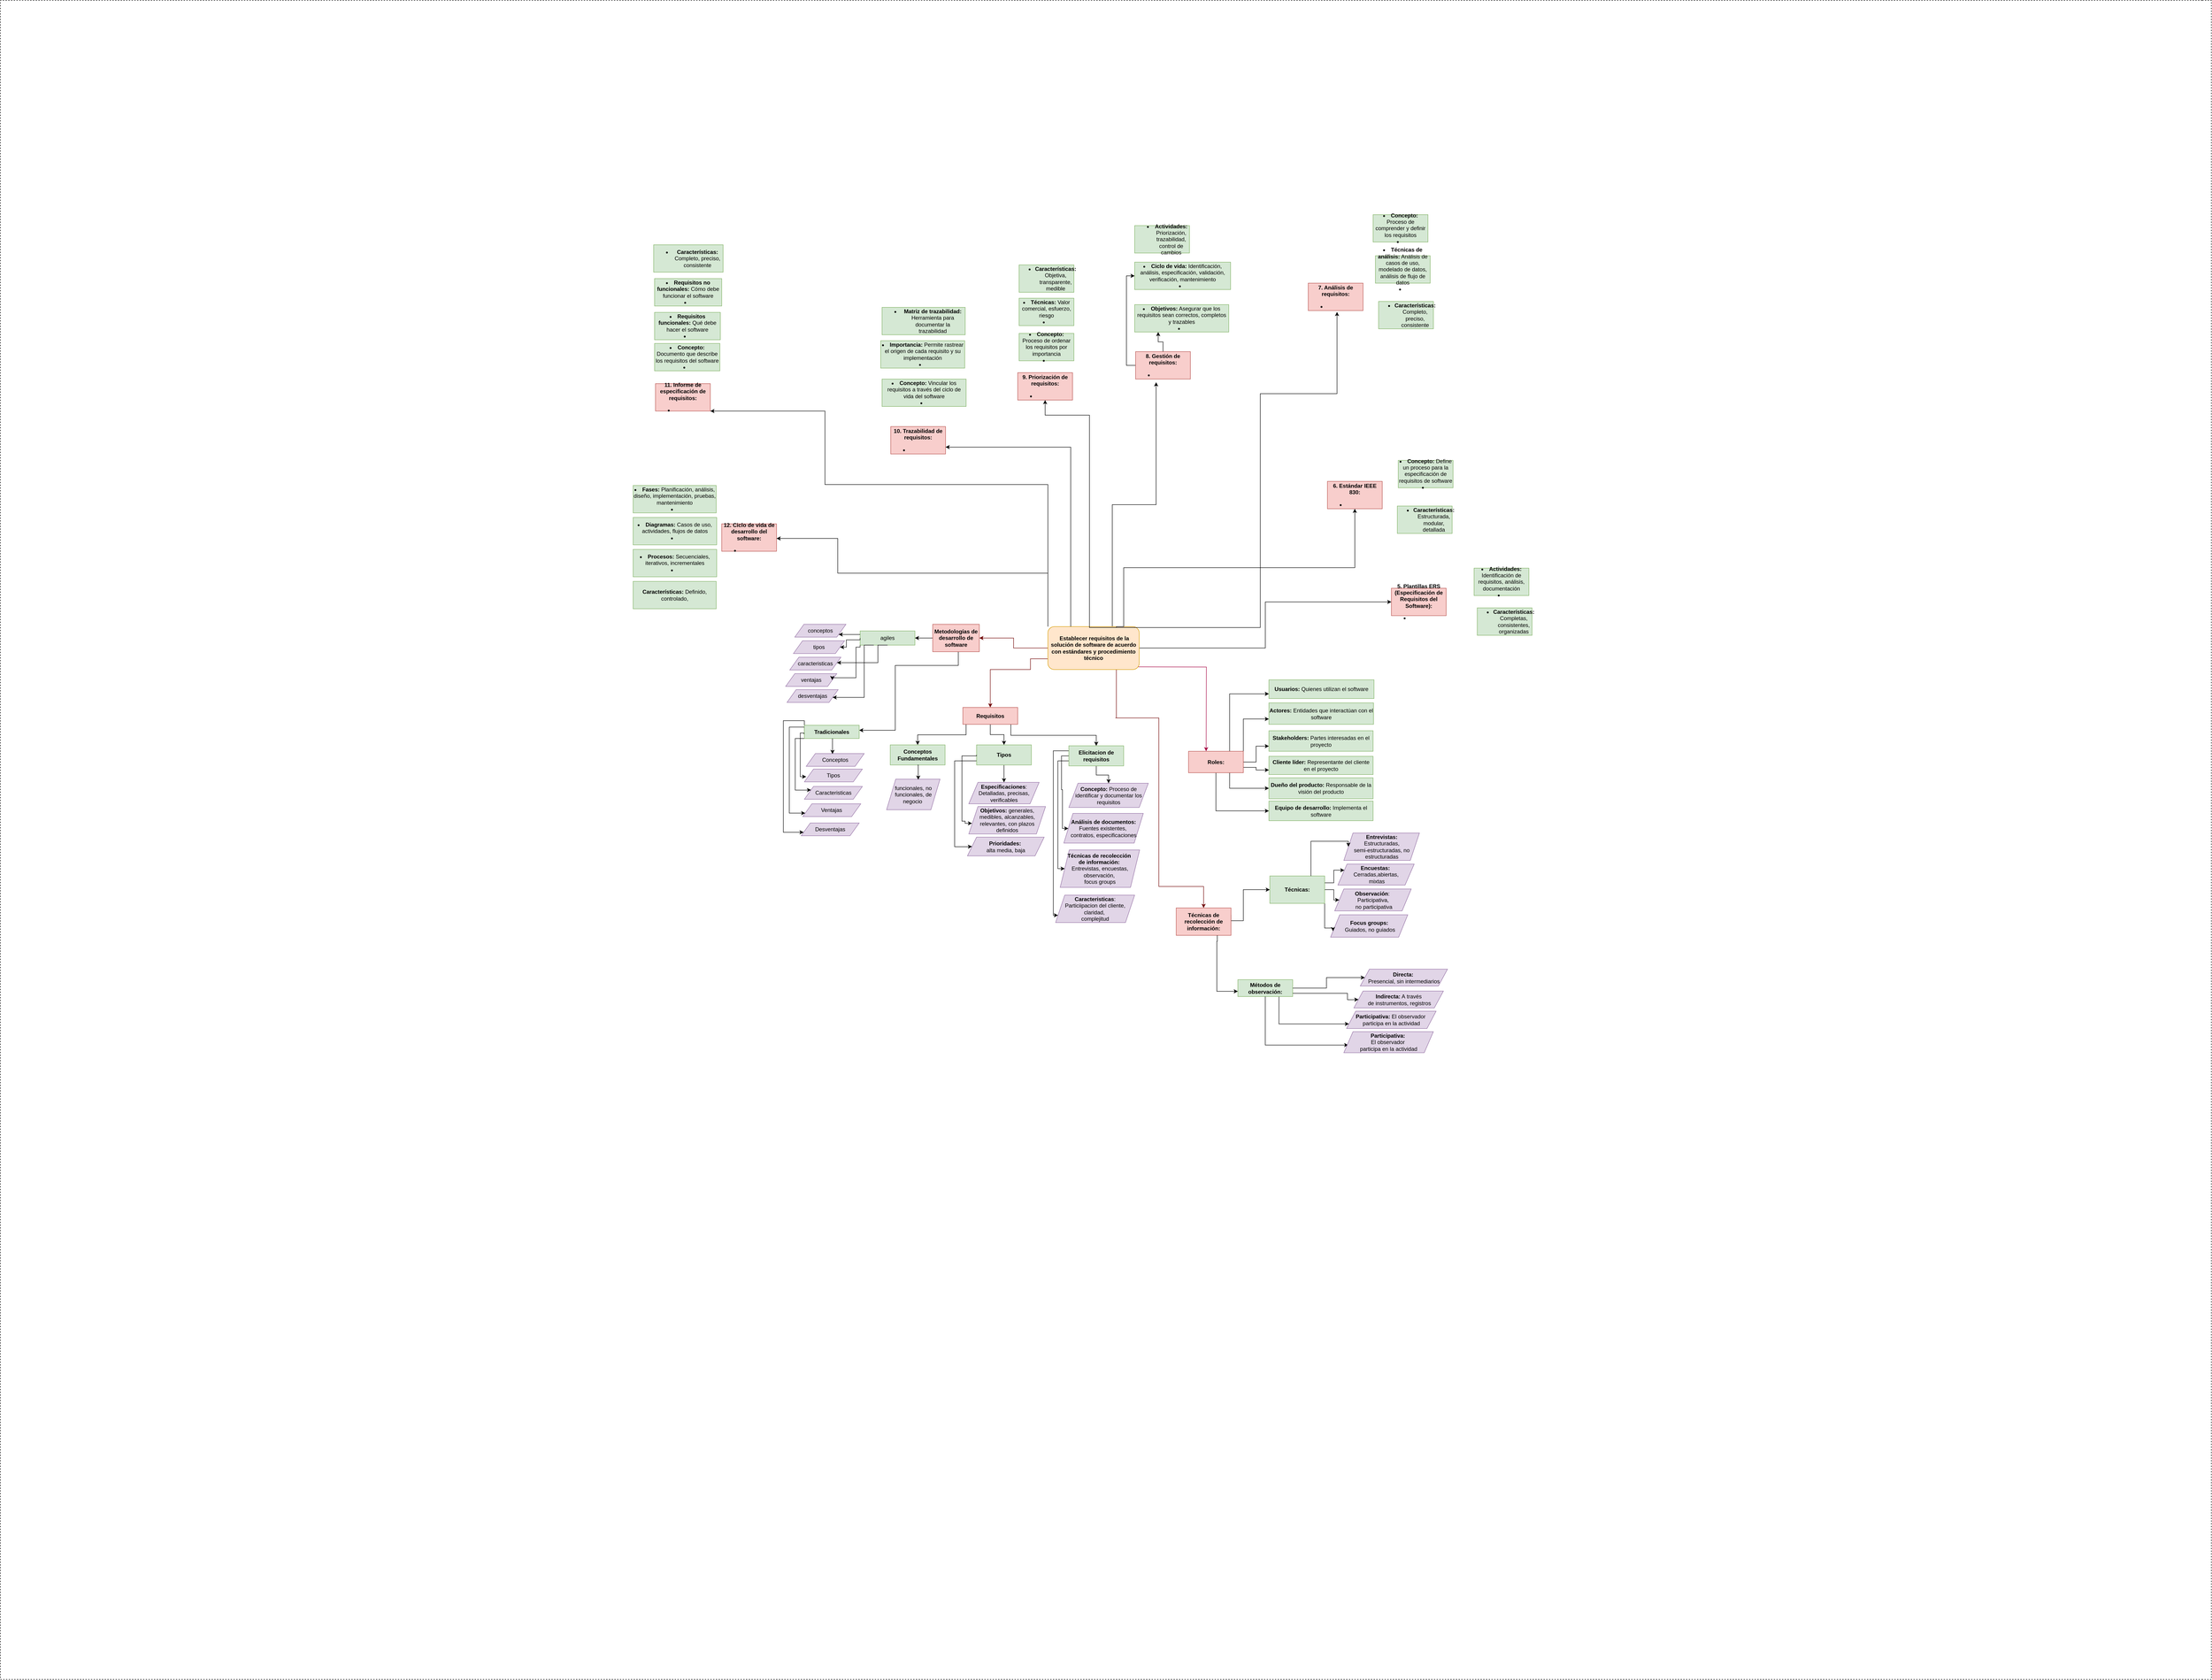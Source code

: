 <mxfile border="50" scale="3" compressed="false" locked="false" version="24.6.5" type="github">
  <diagram name="Blank" id="YmL12bMKpDGza6XwsDPr">
    <mxGraphModel dx="6667" dy="3293" grid="0" gridSize="10" guides="1" tooltips="1" connect="1" arrows="1" fold="1" page="0" pageScale="1" pageWidth="827" pageHeight="1169" background="none" math="1" shadow="0">
      <root>
        <mxCell id="X5NqExCQtvZxIxQ7pmgY-0" />
        <mxCell id="1" parent="X5NqExCQtvZxIxQ7pmgY-0" />
        <mxCell id="UbEVUBbqEcn_ZaoMMAPG-67" value="" style="swimlane;html=1;startSize=20;horizontal=1;containerType=tree;labelBackgroundColor=none;strokeWidth=1;fontFamily=Comic Sans MS;fontSize=9;swimlaneLine=0;dashed=1;collapsible=0;direction=south;strokeColor=default;" vertex="1" parent="1">
          <mxGeometry x="-466" y="-350" width="4840" height="3676" as="geometry" />
        </mxCell>
        <mxCell id="UbEVUBbqEcn_ZaoMMAPG-483" value="" style="group" vertex="1" connectable="0" parent="UbEVUBbqEcn_ZaoMMAPG-67">
          <mxGeometry x="1384.996" y="1217" width="1768.924" height="1178" as="geometry" />
        </mxCell>
        <mxCell id="UbEVUBbqEcn_ZaoMMAPG-68" style="jumpStyle=arc;html=1;endArrow=classicThin;endFill=1;jettySize=auto;orthogonalLoop=1;strokeColor=none;strokeWidth=2;fontFamily=Comic Sans MS;fontSize=10;rounded=0;startSize=8;endSize=8;curved=1;" edge="1" parent="UbEVUBbqEcn_ZaoMMAPG-483">
          <mxGeometry relative="1" as="geometry">
            <mxPoint x="20.924" y="51.5" as="sourcePoint" />
            <mxPoint y="33.239" as="targetPoint" />
          </mxGeometry>
        </mxCell>
        <mxCell id="UbEVUBbqEcn_ZaoMMAPG-69" style="edgeStyle=orthogonalEdgeStyle;rounded=0;orthogonalLoop=1;jettySize=auto;html=1;exitX=0;exitY=0.5;exitDx=0;exitDy=0;entryX=1;entryY=0.5;entryDx=0;entryDy=0;fillColor=#a20025;strokeColor=#6F0000;" edge="1" parent="UbEVUBbqEcn_ZaoMMAPG-483" source="UbEVUBbqEcn_ZaoMMAPG-71" target="UbEVUBbqEcn_ZaoMMAPG-74">
          <mxGeometry relative="1" as="geometry" />
        </mxCell>
        <mxCell id="UbEVUBbqEcn_ZaoMMAPG-118" style="edgeStyle=orthogonalEdgeStyle;rounded=0;orthogonalLoop=1;jettySize=auto;html=1;exitX=0;exitY=0.75;exitDx=0;exitDy=0;fillColor=#a20025;strokeColor=#6F0000;" edge="1" parent="UbEVUBbqEcn_ZaoMMAPG-483" source="UbEVUBbqEcn_ZaoMMAPG-71" target="UbEVUBbqEcn_ZaoMMAPG-113">
          <mxGeometry relative="1" as="geometry">
            <Array as="points">
              <mxPoint x="869.924" y="225" />
              <mxPoint x="869.924" y="248" />
              <mxPoint x="781.924" y="248" />
            </Array>
          </mxGeometry>
        </mxCell>
        <mxCell id="UbEVUBbqEcn_ZaoMMAPG-362" style="edgeStyle=orthogonalEdgeStyle;rounded=0;orthogonalLoop=1;jettySize=auto;html=1;exitX=0.75;exitY=1;exitDx=0;exitDy=0;entryX=0.5;entryY=0;entryDx=0;entryDy=0;fillColor=#a20025;strokeColor=#6F0000;" edge="1" parent="UbEVUBbqEcn_ZaoMMAPG-483" source="UbEVUBbqEcn_ZaoMMAPG-71" target="UbEVUBbqEcn_ZaoMMAPG-138">
          <mxGeometry relative="1" as="geometry">
            <Array as="points">
              <mxPoint x="1055.924" y="354" />
              <mxPoint x="1150.924" y="354" />
              <mxPoint x="1150.924" y="723" />
              <mxPoint x="1239.924" y="723" />
            </Array>
          </mxGeometry>
        </mxCell>
        <mxCell id="UbEVUBbqEcn_ZaoMMAPG-478" style="edgeStyle=orthogonalEdgeStyle;rounded=0;orthogonalLoop=1;jettySize=auto;html=1;fillColor=#d80073;strokeColor=#A50040;" edge="1" parent="UbEVUBbqEcn_ZaoMMAPG-483">
          <mxGeometry relative="1" as="geometry">
            <mxPoint x="1254.463" y="426.923" as="targetPoint" />
            <mxPoint x="1087.924" y="242" as="sourcePoint" />
          </mxGeometry>
        </mxCell>
        <mxCell id="UbEVUBbqEcn_ZaoMMAPG-587" style="edgeStyle=orthogonalEdgeStyle;rounded=0;orthogonalLoop=1;jettySize=auto;html=1;exitX=1;exitY=0.5;exitDx=0;exitDy=0;entryX=0;entryY=0.5;entryDx=0;entryDy=0;" edge="1" parent="UbEVUBbqEcn_ZaoMMAPG-483" source="UbEVUBbqEcn_ZaoMMAPG-71" target="UbEVUBbqEcn_ZaoMMAPG-480">
          <mxGeometry relative="1" as="geometry" />
        </mxCell>
        <mxCell id="UbEVUBbqEcn_ZaoMMAPG-590" style="edgeStyle=orthogonalEdgeStyle;rounded=0;orthogonalLoop=1;jettySize=auto;html=1;exitX=0.5;exitY=0;exitDx=0;exitDy=0;" edge="1" parent="UbEVUBbqEcn_ZaoMMAPG-483" source="UbEVUBbqEcn_ZaoMMAPG-71">
          <mxGeometry relative="1" as="geometry">
            <mxPoint x="1145.004" y="-381" as="targetPoint" />
            <Array as="points">
              <mxPoint x="1049" y="154" />
              <mxPoint x="1049" y="-113" />
              <mxPoint x="1145" y="-113" />
            </Array>
          </mxGeometry>
        </mxCell>
        <mxCell id="UbEVUBbqEcn_ZaoMMAPG-71" value="&lt;b&gt;&amp;nbsp;Establecer requisitos de la solución de software de acuerdo con estándares y procedimiento técnico&lt;/b&gt;" style="rounded=1;whiteSpace=wrap;html=1;fillColor=#ffe6cc;strokeColor=#d79b00;" vertex="1" parent="UbEVUBbqEcn_ZaoMMAPG-483">
          <mxGeometry x="908.004" y="154" width="200" height="94" as="geometry" />
        </mxCell>
        <mxCell id="UbEVUBbqEcn_ZaoMMAPG-72" style="edgeStyle=orthogonalEdgeStyle;rounded=0;orthogonalLoop=1;jettySize=auto;html=1;exitX=0;exitY=0.5;exitDx=0;exitDy=0;entryX=1;entryY=0.5;entryDx=0;entryDy=0;" edge="1" parent="UbEVUBbqEcn_ZaoMMAPG-483" source="UbEVUBbqEcn_ZaoMMAPG-74" target="UbEVUBbqEcn_ZaoMMAPG-80">
          <mxGeometry relative="1" as="geometry" />
        </mxCell>
        <mxCell id="UbEVUBbqEcn_ZaoMMAPG-73" style="edgeStyle=orthogonalEdgeStyle;rounded=0;orthogonalLoop=1;jettySize=auto;html=1;exitX=0.25;exitY=1;exitDx=0;exitDy=0;entryX=1;entryY=0.379;entryDx=0;entryDy=0;entryPerimeter=0;" edge="1" parent="UbEVUBbqEcn_ZaoMMAPG-483" source="UbEVUBbqEcn_ZaoMMAPG-74" target="UbEVUBbqEcn_ZaoMMAPG-89">
          <mxGeometry relative="1" as="geometry">
            <mxPoint x="511.924" y="381" as="targetPoint" />
            <Array as="points">
              <mxPoint x="711.924" y="209" />
              <mxPoint x="711.924" y="239" />
              <mxPoint x="573.924" y="239" />
              <mxPoint x="573.924" y="381" />
            </Array>
          </mxGeometry>
        </mxCell>
        <mxCell id="UbEVUBbqEcn_ZaoMMAPG-74" value="&lt;p data-sourcepos=&quot;7:1-7:46&quot;&gt;&lt;strong&gt;Metodologías de desarrollo de software&lt;/strong&gt;&lt;/p&gt;" style="rounded=0;whiteSpace=wrap;html=1;fillColor=#f8cecc;strokeColor=#b85450;" vertex="1" parent="UbEVUBbqEcn_ZaoMMAPG-483">
          <mxGeometry x="655.924" y="149" width="102" height="60" as="geometry" />
        </mxCell>
        <mxCell id="UbEVUBbqEcn_ZaoMMAPG-80" value="agiles" style="rounded=0;whiteSpace=wrap;html=1;fillColor=#d5e8d4;strokeColor=#82b366;" vertex="1" parent="UbEVUBbqEcn_ZaoMMAPG-483">
          <mxGeometry x="496.924" y="163.5" width="120" height="31" as="geometry" />
        </mxCell>
        <mxCell id="UbEVUBbqEcn_ZaoMMAPG-353" value="" style="group" vertex="1" connectable="0" parent="UbEVUBbqEcn_ZaoMMAPG-483">
          <mxGeometry x="333.924" y="108" width="202" height="212" as="geometry" />
        </mxCell>
        <mxCell id="UbEVUBbqEcn_ZaoMMAPG-81" value="caracteristicas" style="shape=parallelogram;perimeter=parallelogramPerimeter;whiteSpace=wrap;html=1;fixedSize=1;fillColor=#e1d5e7;strokeColor=#9673a6;" vertex="1" parent="UbEVUBbqEcn_ZaoMMAPG-353">
          <mxGeometry x="9" y="113" width="112" height="28" as="geometry" />
        </mxCell>
        <mxCell id="UbEVUBbqEcn_ZaoMMAPG-82" value="ventajas" style="shape=parallelogram;perimeter=parallelogramPerimeter;whiteSpace=wrap;html=1;fixedSize=1;fillColor=#e1d5e7;strokeColor=#9673a6;" vertex="1" parent="UbEVUBbqEcn_ZaoMMAPG-353">
          <mxGeometry y="149" width="112" height="28" as="geometry" />
        </mxCell>
        <mxCell id="UbEVUBbqEcn_ZaoMMAPG-83" value="conceptos" style="shape=parallelogram;perimeter=parallelogramPerimeter;whiteSpace=wrap;html=1;fixedSize=1;fillColor=#e1d5e7;strokeColor=#9673a6;" vertex="1" parent="UbEVUBbqEcn_ZaoMMAPG-353">
          <mxGeometry x="20" y="41" width="112" height="28" as="geometry" />
        </mxCell>
        <mxCell id="UbEVUBbqEcn_ZaoMMAPG-84" value="tipos" style="shape=parallelogram;perimeter=parallelogramPerimeter;whiteSpace=wrap;html=1;fixedSize=1;fillColor=#e1d5e7;strokeColor=#9673a6;" vertex="1" parent="UbEVUBbqEcn_ZaoMMAPG-353">
          <mxGeometry x="17" y="77" width="112" height="28" as="geometry" />
        </mxCell>
        <mxCell id="UbEVUBbqEcn_ZaoMMAPG-85" value="desventajas" style="shape=parallelogram;perimeter=parallelogramPerimeter;whiteSpace=wrap;html=1;fixedSize=1;fillColor=#e1d5e7;strokeColor=#9673a6;" vertex="1" parent="UbEVUBbqEcn_ZaoMMAPG-353">
          <mxGeometry x="3" y="184" width="112" height="28" as="geometry" />
        </mxCell>
        <mxCell id="UbEVUBbqEcn_ZaoMMAPG-355" value="" style="group" vertex="1" connectable="0" parent="UbEVUBbqEcn_ZaoMMAPG-483">
          <mxGeometry x="328.924" y="360" width="177" height="252" as="geometry" />
        </mxCell>
        <mxCell id="UbEVUBbqEcn_ZaoMMAPG-86" style="edgeStyle=orthogonalEdgeStyle;rounded=0;orthogonalLoop=1;jettySize=auto;html=1;exitX=0;exitY=0.5;exitDx=0;exitDy=0;entryX=0.116;entryY=0.185;entryDx=0;entryDy=0;fillColor=#008a00;strokeColor=#000000;entryPerimeter=0;" edge="1" parent="UbEVUBbqEcn_ZaoMMAPG-355">
          <mxGeometry relative="1" as="geometry">
            <mxPoint x="47" y="39" as="sourcePoint" />
            <mxPoint x="60.732" y="151.68" as="targetPoint" />
            <Array as="points">
              <mxPoint x="26" y="39" />
              <mxPoint x="26" y="152" />
              <mxPoint x="49" y="152" />
            </Array>
          </mxGeometry>
        </mxCell>
        <mxCell id="UbEVUBbqEcn_ZaoMMAPG-87" style="edgeStyle=orthogonalEdgeStyle;rounded=0;orthogonalLoop=1;jettySize=auto;html=1;exitX=0;exitY=0.75;exitDx=0;exitDy=0;entryX=0;entryY=0.75;entryDx=0;entryDy=0;fillColor=#1ba1e2;strokeColor=#000000;" edge="1" parent="UbEVUBbqEcn_ZaoMMAPG-355" source="UbEVUBbqEcn_ZaoMMAPG-89" target="UbEVUBbqEcn_ZaoMMAPG-94">
          <mxGeometry relative="1" as="geometry">
            <Array as="points">
              <mxPoint x="46" y="14" />
              <mxPoint x="13" y="14" />
              <mxPoint x="13" y="202" />
            </Array>
          </mxGeometry>
        </mxCell>
        <mxCell id="UbEVUBbqEcn_ZaoMMAPG-88" style="edgeStyle=orthogonalEdgeStyle;rounded=0;orthogonalLoop=1;jettySize=auto;html=1;exitX=0;exitY=0.25;exitDx=0;exitDy=0;entryX=0;entryY=0.75;entryDx=0;entryDy=0;fillColor=#a20025;strokeColor=#000000;" edge="1" parent="UbEVUBbqEcn_ZaoMMAPG-355" source="UbEVUBbqEcn_ZaoMMAPG-89" target="UbEVUBbqEcn_ZaoMMAPG-92">
          <mxGeometry relative="1" as="geometry">
            <Array as="points">
              <mxPoint x="46" />
              <mxPoint />
              <mxPoint y="244" />
            </Array>
          </mxGeometry>
        </mxCell>
        <mxCell id="UbEVUBbqEcn_ZaoMMAPG-89" value="&lt;br&gt;&lt;p data-sourcepos=&quot;16:3-16:20&quot;&gt;&lt;strong&gt;Tradicionales&lt;/strong&gt;&lt;/p&gt;&lt;div&gt;&lt;br/&gt;&lt;/div&gt;" style="rounded=0;whiteSpace=wrap;html=1;fillColor=#d5e8d4;strokeColor=#82b366;" vertex="1" parent="UbEVUBbqEcn_ZaoMMAPG-355">
          <mxGeometry x="46" y="10" width="120" height="29" as="geometry" />
        </mxCell>
        <mxCell id="UbEVUBbqEcn_ZaoMMAPG-90" value="Conceptos" style="shape=parallelogram;perimeter=parallelogramPerimeter;whiteSpace=wrap;html=1;fixedSize=1;fillColor=#e1d5e7;strokeColor=#9673a6;" vertex="1" parent="UbEVUBbqEcn_ZaoMMAPG-355">
          <mxGeometry x="50" y="72" width="127" height="28" as="geometry" />
        </mxCell>
        <mxCell id="UbEVUBbqEcn_ZaoMMAPG-91" value="Tipos" style="shape=parallelogram;perimeter=parallelogramPerimeter;whiteSpace=wrap;html=1;fixedSize=1;fillColor=#e1d5e7;strokeColor=#9673a6;" vertex="1" parent="UbEVUBbqEcn_ZaoMMAPG-355">
          <mxGeometry x="46" y="106" width="127" height="28" as="geometry" />
        </mxCell>
        <mxCell id="UbEVUBbqEcn_ZaoMMAPG-92" value="Desventajas" style="shape=parallelogram;perimeter=parallelogramPerimeter;whiteSpace=wrap;html=1;fixedSize=1;fillColor=#e1d5e7;strokeColor=#9673a6;" vertex="1" parent="UbEVUBbqEcn_ZaoMMAPG-355">
          <mxGeometry x="39" y="224" width="127" height="28" as="geometry" />
        </mxCell>
        <mxCell id="UbEVUBbqEcn_ZaoMMAPG-93" value="Caracteristicas" style="shape=parallelogram;perimeter=parallelogramPerimeter;whiteSpace=wrap;html=1;fixedSize=1;fillColor=#e1d5e7;strokeColor=#9673a6;" vertex="1" parent="UbEVUBbqEcn_ZaoMMAPG-355">
          <mxGeometry x="46" y="144" width="127" height="28" as="geometry" />
        </mxCell>
        <mxCell id="UbEVUBbqEcn_ZaoMMAPG-94" value="Ventajas" style="shape=parallelogram;perimeter=parallelogramPerimeter;whiteSpace=wrap;html=1;fixedSize=1;fillColor=#e1d5e7;strokeColor=#9673a6;" vertex="1" parent="UbEVUBbqEcn_ZaoMMAPG-355">
          <mxGeometry x="42.5" y="182" width="127" height="28" as="geometry" />
        </mxCell>
        <mxCell id="UbEVUBbqEcn_ZaoMMAPG-95" style="edgeStyle=orthogonalEdgeStyle;rounded=0;orthogonalLoop=1;jettySize=auto;html=1;entryX=0.453;entryY=0.032;entryDx=0;entryDy=0;entryPerimeter=0;" edge="1" parent="UbEVUBbqEcn_ZaoMMAPG-355" source="UbEVUBbqEcn_ZaoMMAPG-89" target="UbEVUBbqEcn_ZaoMMAPG-90">
          <mxGeometry relative="1" as="geometry">
            <Array as="points">
              <mxPoint x="108" y="58" />
            </Array>
          </mxGeometry>
        </mxCell>
        <mxCell id="UbEVUBbqEcn_ZaoMMAPG-96" style="edgeStyle=orthogonalEdgeStyle;rounded=0;orthogonalLoop=1;jettySize=auto;html=1;exitX=0;exitY=0.25;exitDx=0;exitDy=0;entryX=0.008;entryY=0.782;entryDx=0;entryDy=0;entryPerimeter=0;fillColor=#fa6800;strokeColor=#000000;" edge="1" parent="UbEVUBbqEcn_ZaoMMAPG-355">
          <mxGeometry relative="1" as="geometry">
            <mxPoint x="44.98" y="29" as="sourcePoint" />
            <mxPoint x="49.996" y="122.646" as="targetPoint" />
            <Array as="points">
              <mxPoint x="45" y="27" />
              <mxPoint x="37" y="27" />
              <mxPoint x="37" y="123" />
            </Array>
          </mxGeometry>
        </mxCell>
        <mxCell id="UbEVUBbqEcn_ZaoMMAPG-360" value="" style="group" vertex="1" connectable="0" parent="UbEVUBbqEcn_ZaoMMAPG-483">
          <mxGeometry x="554.924" y="331" width="573" height="471" as="geometry" />
        </mxCell>
        <mxCell id="UbEVUBbqEcn_ZaoMMAPG-101" value="funcionales, no funcionales, de negocio&amp;nbsp;" style="shape=parallelogram;perimeter=parallelogramPerimeter;whiteSpace=wrap;html=1;fixedSize=1;fillColor=#e1d5e7;strokeColor=#9673a6;" vertex="1" parent="UbEVUBbqEcn_ZaoMMAPG-360">
          <mxGeometry y="157" width="117" height="67" as="geometry" />
        </mxCell>
        <mxCell id="UbEVUBbqEcn_ZaoMMAPG-102" value="&lt;b&gt;Especificaciones&lt;/b&gt;: Detalladas, precisas, verificables" style="shape=parallelogram;perimeter=parallelogramPerimeter;whiteSpace=wrap;html=1;fixedSize=1;fillColor=#e1d5e7;strokeColor=#9673a6;" vertex="1" parent="UbEVUBbqEcn_ZaoMMAPG-360">
          <mxGeometry x="180" y="164" width="154" height="47" as="geometry" />
        </mxCell>
        <mxCell id="UbEVUBbqEcn_ZaoMMAPG-104" value="&lt;div style=&quot;&quot;&gt;&lt;span style=&quot;background-color: initial;&quot;&gt;&lt;b&gt;Objetivos:&lt;/b&gt; generales, medibles, alcanzables, relevantes, con plazos definidos&lt;/span&gt;&lt;/div&gt;" style="shape=parallelogram;perimeter=parallelogramPerimeter;whiteSpace=wrap;html=1;fixedSize=1;align=center;fillColor=#e1d5e7;strokeColor=#9673a6;" vertex="1" parent="UbEVUBbqEcn_ZaoMMAPG-360">
          <mxGeometry x="180" y="217" width="168" height="60" as="geometry" />
        </mxCell>
        <mxCell id="UbEVUBbqEcn_ZaoMMAPG-105" value="&lt;b&gt;Prioridades:&amp;nbsp;&lt;/b&gt;&lt;div&gt;alta media, baja&lt;/div&gt;" style="shape=parallelogram;perimeter=parallelogramPerimeter;whiteSpace=wrap;html=1;fixedSize=1;align=center;fillColor=#e1d5e7;strokeColor=#9673a6;" vertex="1" parent="UbEVUBbqEcn_ZaoMMAPG-360">
          <mxGeometry x="177" y="284" width="168" height="41" as="geometry" />
        </mxCell>
        <mxCell id="UbEVUBbqEcn_ZaoMMAPG-106" value="&lt;b&gt;Concepto:&lt;/b&gt; Proceso de identificar y documentar los requisitos" style="shape=parallelogram;perimeter=parallelogramPerimeter;whiteSpace=wrap;html=1;fixedSize=1;fillColor=#e1d5e7;strokeColor=#9673a6;" vertex="1" parent="UbEVUBbqEcn_ZaoMMAPG-360">
          <mxGeometry x="399" y="166" width="174" height="53" as="geometry" />
        </mxCell>
        <mxCell id="UbEVUBbqEcn_ZaoMMAPG-107" value="&lt;b&gt;Análisis de documentos:&lt;/b&gt; Fuentes existentes,&amp;nbsp;&lt;div&gt;contratos, especificaciones&lt;/div&gt;" style="shape=parallelogram;perimeter=parallelogramPerimeter;whiteSpace=wrap;html=1;fixedSize=1;fillColor=#e1d5e7;strokeColor=#9673a6;align=center;" vertex="1" parent="UbEVUBbqEcn_ZaoMMAPG-360">
          <mxGeometry x="388" y="232" width="174" height="65" as="geometry" />
        </mxCell>
        <mxCell id="UbEVUBbqEcn_ZaoMMAPG-108" value="&lt;b&gt;Técnicas de recolección&amp;nbsp;&lt;/b&gt;&lt;div&gt;&lt;b&gt;de información:&lt;/b&gt;&amp;nbsp;&lt;/div&gt;&lt;div&gt;Entrevistas, encuestas, observación,&amp;nbsp;&lt;div&gt;focus groups&lt;/div&gt;&lt;/div&gt;" style="shape=parallelogram;perimeter=parallelogramPerimeter;whiteSpace=wrap;html=1;fixedSize=1;fillColor=#e1d5e7;strokeColor=#9673a6;" vertex="1" parent="UbEVUBbqEcn_ZaoMMAPG-360">
          <mxGeometry x="380" y="312" width="174" height="82" as="geometry" />
        </mxCell>
        <mxCell id="UbEVUBbqEcn_ZaoMMAPG-109" value="&lt;b&gt;Caracteristicas&lt;/b&gt;:&lt;div&gt;Particiipacion del cliente, claridad,&amp;nbsp;&lt;div&gt;complejitud&lt;/div&gt;&lt;/div&gt;" style="shape=parallelogram;perimeter=parallelogramPerimeter;whiteSpace=wrap;html=1;fixedSize=1;fillColor=#e1d5e7;strokeColor=#9673a6;" vertex="1" parent="UbEVUBbqEcn_ZaoMMAPG-360">
          <mxGeometry x="370" y="411" width="173" height="60" as="geometry" />
        </mxCell>
        <mxCell id="UbEVUBbqEcn_ZaoMMAPG-110" value="&lt;b&gt;Conceptos Fundamentales&lt;/b&gt;" style="rounded=0;whiteSpace=wrap;html=1;fillColor=#d5e8d4;strokeColor=#82b366;" vertex="1" parent="UbEVUBbqEcn_ZaoMMAPG-360">
          <mxGeometry x="8" y="82" width="120" height="44" as="geometry" />
        </mxCell>
        <mxCell id="UbEVUBbqEcn_ZaoMMAPG-125" style="edgeStyle=orthogonalEdgeStyle;rounded=0;orthogonalLoop=1;jettySize=auto;html=1;exitX=0.5;exitY=1;exitDx=0;exitDy=0;entryX=0.5;entryY=0;entryDx=0;entryDy=0;" edge="1" parent="UbEVUBbqEcn_ZaoMMAPG-360" source="UbEVUBbqEcn_ZaoMMAPG-111" target="UbEVUBbqEcn_ZaoMMAPG-106">
          <mxGeometry relative="1" as="geometry" />
        </mxCell>
        <mxCell id="UbEVUBbqEcn_ZaoMMAPG-126" style="edgeStyle=orthogonalEdgeStyle;rounded=0;orthogonalLoop=1;jettySize=auto;html=1;exitX=0;exitY=0.25;exitDx=0;exitDy=0;entryX=0;entryY=0.75;entryDx=0;entryDy=0;" edge="1" parent="UbEVUBbqEcn_ZaoMMAPG-360" source="UbEVUBbqEcn_ZaoMMAPG-111" target="UbEVUBbqEcn_ZaoMMAPG-109">
          <mxGeometry relative="1" as="geometry">
            <Array as="points">
              <mxPoint x="365" y="95" />
              <mxPoint x="365" y="455" />
            </Array>
          </mxGeometry>
        </mxCell>
        <mxCell id="UbEVUBbqEcn_ZaoMMAPG-127" style="edgeStyle=orthogonalEdgeStyle;rounded=0;orthogonalLoop=1;jettySize=auto;html=1;exitX=0;exitY=0.5;exitDx=0;exitDy=0;" edge="1" parent="UbEVUBbqEcn_ZaoMMAPG-360" source="UbEVUBbqEcn_ZaoMMAPG-111" target="UbEVUBbqEcn_ZaoMMAPG-107">
          <mxGeometry relative="1" as="geometry">
            <mxPoint x="385.111" y="213.944" as="targetPoint" />
            <Array as="points">
              <mxPoint x="383" y="106" />
              <mxPoint x="383" y="180" />
              <mxPoint x="385" y="180" />
              <mxPoint x="385" y="265" />
            </Array>
          </mxGeometry>
        </mxCell>
        <mxCell id="UbEVUBbqEcn_ZaoMMAPG-128" style="edgeStyle=orthogonalEdgeStyle;rounded=0;orthogonalLoop=1;jettySize=auto;html=1;exitX=0;exitY=0.75;exitDx=0;exitDy=0;entryX=0;entryY=0.5;entryDx=0;entryDy=0;" edge="1" parent="UbEVUBbqEcn_ZaoMMAPG-360" source="UbEVUBbqEcn_ZaoMMAPG-111" target="UbEVUBbqEcn_ZaoMMAPG-108">
          <mxGeometry relative="1" as="geometry">
            <Array as="points">
              <mxPoint x="375" y="117" />
              <mxPoint x="375" y="353" />
            </Array>
          </mxGeometry>
        </mxCell>
        <mxCell id="UbEVUBbqEcn_ZaoMMAPG-111" value="&lt;b&gt;Elicitacion de requisitos&lt;/b&gt;" style="rounded=0;whiteSpace=wrap;html=1;fillColor=#d5e8d4;strokeColor=#82b366;" vertex="1" parent="UbEVUBbqEcn_ZaoMMAPG-360">
          <mxGeometry x="399" y="84" width="120" height="44" as="geometry" />
        </mxCell>
        <mxCell id="UbEVUBbqEcn_ZaoMMAPG-120" style="edgeStyle=orthogonalEdgeStyle;rounded=0;orthogonalLoop=1;jettySize=auto;html=1;exitX=0.5;exitY=1;exitDx=0;exitDy=0;entryX=0.5;entryY=0;entryDx=0;entryDy=0;" edge="1" parent="UbEVUBbqEcn_ZaoMMAPG-360" source="UbEVUBbqEcn_ZaoMMAPG-112" target="UbEVUBbqEcn_ZaoMMAPG-102">
          <mxGeometry relative="1" as="geometry" />
        </mxCell>
        <mxCell id="UbEVUBbqEcn_ZaoMMAPG-124" style="edgeStyle=orthogonalEdgeStyle;rounded=0;orthogonalLoop=1;jettySize=auto;html=1;exitX=0;exitY=0.75;exitDx=0;exitDy=0;entryX=0;entryY=0.5;entryDx=0;entryDy=0;" edge="1" parent="UbEVUBbqEcn_ZaoMMAPG-360" source="UbEVUBbqEcn_ZaoMMAPG-112" target="UbEVUBbqEcn_ZaoMMAPG-105">
          <mxGeometry relative="1" as="geometry">
            <Array as="points">
              <mxPoint x="197" y="117" />
              <mxPoint x="149" y="117" />
              <mxPoint x="149" y="305" />
              <mxPoint x="177" y="305" />
            </Array>
          </mxGeometry>
        </mxCell>
        <mxCell id="UbEVUBbqEcn_ZaoMMAPG-112" value="&lt;b&gt;Tipos&lt;/b&gt;" style="rounded=0;whiteSpace=wrap;html=1;fillColor=#d5e8d4;strokeColor=#82b366;" vertex="1" parent="UbEVUBbqEcn_ZaoMMAPG-360">
          <mxGeometry x="197" y="82" width="120" height="44" as="geometry" />
        </mxCell>
        <mxCell id="UbEVUBbqEcn_ZaoMMAPG-129" style="edgeStyle=orthogonalEdgeStyle;rounded=0;orthogonalLoop=1;jettySize=auto;html=1;exitX=0.25;exitY=1;exitDx=0;exitDy=0;entryX=0.5;entryY=0;entryDx=0;entryDy=0;" edge="1" parent="UbEVUBbqEcn_ZaoMMAPG-360" source="UbEVUBbqEcn_ZaoMMAPG-113" target="UbEVUBbqEcn_ZaoMMAPG-110">
          <mxGeometry relative="1" as="geometry">
            <Array as="points">
              <mxPoint x="174" y="37" />
              <mxPoint x="174" y="60" />
              <mxPoint x="68" y="60" />
            </Array>
          </mxGeometry>
        </mxCell>
        <mxCell id="UbEVUBbqEcn_ZaoMMAPG-130" style="edgeStyle=orthogonalEdgeStyle;rounded=0;orthogonalLoop=1;jettySize=auto;html=1;exitX=0.5;exitY=1;exitDx=0;exitDy=0;entryX=0.5;entryY=0;entryDx=0;entryDy=0;" edge="1" parent="UbEVUBbqEcn_ZaoMMAPG-360" source="UbEVUBbqEcn_ZaoMMAPG-113" target="UbEVUBbqEcn_ZaoMMAPG-112">
          <mxGeometry relative="1" as="geometry" />
        </mxCell>
        <mxCell id="UbEVUBbqEcn_ZaoMMAPG-131" style="edgeStyle=orthogonalEdgeStyle;rounded=0;orthogonalLoop=1;jettySize=auto;html=1;exitX=0.75;exitY=1;exitDx=0;exitDy=0;entryX=0.5;entryY=0;entryDx=0;entryDy=0;" edge="1" parent="UbEVUBbqEcn_ZaoMMAPG-360" source="UbEVUBbqEcn_ZaoMMAPG-113" target="UbEVUBbqEcn_ZaoMMAPG-111">
          <mxGeometry relative="1" as="geometry">
            <Array as="points">
              <mxPoint x="272" y="37" />
              <mxPoint x="272" y="61" />
              <mxPoint x="459" y="61" />
            </Array>
          </mxGeometry>
        </mxCell>
        <mxCell id="UbEVUBbqEcn_ZaoMMAPG-113" value="&lt;b&gt;Requisitos&lt;/b&gt;" style="rounded=0;whiteSpace=wrap;html=1;fillColor=#f8cecc;strokeColor=#b85450;" vertex="1" parent="UbEVUBbqEcn_ZaoMMAPG-360">
          <mxGeometry x="167" width="120" height="37" as="geometry" />
        </mxCell>
        <mxCell id="UbEVUBbqEcn_ZaoMMAPG-119" style="edgeStyle=orthogonalEdgeStyle;rounded=0;orthogonalLoop=1;jettySize=auto;html=1;exitX=0.5;exitY=1;exitDx=0;exitDy=0;entryX=0.592;entryY=0.017;entryDx=0;entryDy=0;entryPerimeter=0;" edge="1" parent="UbEVUBbqEcn_ZaoMMAPG-360" source="UbEVUBbqEcn_ZaoMMAPG-110" target="UbEVUBbqEcn_ZaoMMAPG-101">
          <mxGeometry relative="1" as="geometry" />
        </mxCell>
        <mxCell id="UbEVUBbqEcn_ZaoMMAPG-122" style="edgeStyle=orthogonalEdgeStyle;rounded=0;orthogonalLoop=1;jettySize=auto;html=1;exitX=0;exitY=0.5;exitDx=0;exitDy=0;entryX=0.042;entryY=0.612;entryDx=0;entryDy=0;entryPerimeter=0;" edge="1" parent="UbEVUBbqEcn_ZaoMMAPG-360" source="UbEVUBbqEcn_ZaoMMAPG-112" target="UbEVUBbqEcn_ZaoMMAPG-104">
          <mxGeometry relative="1" as="geometry">
            <Array as="points">
              <mxPoint x="197" y="106" />
              <mxPoint x="165" y="106" />
              <mxPoint x="165" y="249" />
              <mxPoint x="172" y="249" />
            </Array>
          </mxGeometry>
        </mxCell>
        <mxCell id="UbEVUBbqEcn_ZaoMMAPG-361" value="" style="group" vertex="1" connectable="0" parent="UbEVUBbqEcn_ZaoMMAPG-483">
          <mxGeometry x="1200.924" y="579" width="568" height="599" as="geometry" />
        </mxCell>
        <mxCell id="UbEVUBbqEcn_ZaoMMAPG-339" style="edgeStyle=orthogonalEdgeStyle;rounded=0;orthogonalLoop=1;jettySize=auto;html=1;exitX=1;exitY=0.25;exitDx=0;exitDy=0;entryX=0;entryY=0.5;entryDx=0;entryDy=0;" edge="1" parent="UbEVUBbqEcn_ZaoMMAPG-361" source="UbEVUBbqEcn_ZaoMMAPG-138" target="UbEVUBbqEcn_ZaoMMAPG-139">
          <mxGeometry relative="1" as="geometry">
            <Array as="points">
              <mxPoint x="108" y="219" />
              <mxPoint x="135" y="219" />
              <mxPoint x="135" y="151" />
            </Array>
          </mxGeometry>
        </mxCell>
        <mxCell id="UbEVUBbqEcn_ZaoMMAPG-138" value="&lt;strong&gt;Técnicas de recolección de información:&lt;/strong&gt;" style="rounded=0;whiteSpace=wrap;html=1;fillColor=#f8cecc;strokeColor=#b85450;" vertex="1" parent="UbEVUBbqEcn_ZaoMMAPG-361">
          <mxGeometry x="-12" y="191" width="120" height="60" as="geometry" />
        </mxCell>
        <mxCell id="UbEVUBbqEcn_ZaoMMAPG-345" value="" style="group" vertex="1" connectable="0" parent="UbEVUBbqEcn_ZaoMMAPG-361">
          <mxGeometry x="215" y="11" width="367" height="599" as="geometry" />
        </mxCell>
        <mxCell id="UbEVUBbqEcn_ZaoMMAPG-331" style="edgeStyle=orthogonalEdgeStyle;rounded=0;orthogonalLoop=1;jettySize=auto;html=1;exitX=1;exitY=0.5;exitDx=0;exitDy=0;entryX=0;entryY=0.5;entryDx=0;entryDy=0;" edge="1" parent="UbEVUBbqEcn_ZaoMMAPG-345" source="UbEVUBbqEcn_ZaoMMAPG-140" target="UbEVUBbqEcn_ZaoMMAPG-327">
          <mxGeometry relative="1" as="geometry" />
        </mxCell>
        <mxCell id="UbEVUBbqEcn_ZaoMMAPG-332" style="edgeStyle=orthogonalEdgeStyle;rounded=0;orthogonalLoop=1;jettySize=auto;html=1;exitX=1;exitY=0.75;exitDx=0;exitDy=0;entryX=0;entryY=0.5;entryDx=0;entryDy=0;" edge="1" parent="UbEVUBbqEcn_ZaoMMAPG-345" source="UbEVUBbqEcn_ZaoMMAPG-140" target="UbEVUBbqEcn_ZaoMMAPG-328">
          <mxGeometry relative="1" as="geometry">
            <Array as="points">
              <mxPoint x="28" y="367" />
              <mxPoint x="148" y="367" />
              <mxPoint x="148" y="381" />
              <mxPoint x="159" y="381" />
            </Array>
          </mxGeometry>
        </mxCell>
        <mxCell id="UbEVUBbqEcn_ZaoMMAPG-333" style="edgeStyle=orthogonalEdgeStyle;rounded=0;orthogonalLoop=1;jettySize=auto;html=1;exitX=0.75;exitY=1;exitDx=0;exitDy=0;entryX=0;entryY=0.75;entryDx=0;entryDy=0;" edge="1" parent="UbEVUBbqEcn_ZaoMMAPG-345" source="UbEVUBbqEcn_ZaoMMAPG-140" target="UbEVUBbqEcn_ZaoMMAPG-329">
          <mxGeometry relative="1" as="geometry">
            <Array as="points">
              <mxPoint x="-2" y="434" />
            </Array>
          </mxGeometry>
        </mxCell>
        <mxCell id="UbEVUBbqEcn_ZaoMMAPG-140" value="&lt;strong&gt;Métodos de observación:&lt;/strong&gt;" style="rounded=0;whiteSpace=wrap;html=1;fillColor=#d5e8d4;strokeColor=#82b366;" vertex="1" parent="UbEVUBbqEcn_ZaoMMAPG-345">
          <mxGeometry x="-92" y="337" width="120" height="37" as="geometry" />
        </mxCell>
        <mxCell id="UbEVUBbqEcn_ZaoMMAPG-319" value="&lt;b&gt;Focus groups:&lt;/b&gt;&lt;div&gt;&amp;nbsp;Guiados,&amp;nbsp;no guiados&lt;/div&gt;" style="shape=parallelogram;perimeter=parallelogramPerimeter;whiteSpace=wrap;html=1;fixedSize=1;fillColor=#e1d5e7;strokeColor=#9673a6;" vertex="1" parent="UbEVUBbqEcn_ZaoMMAPG-345">
          <mxGeometry x="111" y="195" width="169" height="49" as="geometry" />
        </mxCell>
        <mxCell id="UbEVUBbqEcn_ZaoMMAPG-320" value="&lt;b&gt;Observación&lt;/b&gt;:&amp;nbsp;&lt;div&gt;Participativa,&lt;div&gt;&amp;nbsp;no participativa&lt;/div&gt;&lt;/div&gt;" style="shape=parallelogram;perimeter=parallelogramPerimeter;whiteSpace=wrap;html=1;fixedSize=1;fillColor=#e1d5e7;strokeColor=#9673a6;" vertex="1" parent="UbEVUBbqEcn_ZaoMMAPG-345">
          <mxGeometry x="120" y="138.5" width="167.5" height="48" as="geometry" />
        </mxCell>
        <mxCell id="UbEVUBbqEcn_ZaoMMAPG-321" value="&lt;b&gt;Encuestas:&amp;nbsp;&lt;/b&gt;&lt;div&gt;&lt;span style=&quot;background-color: initial;&quot;&gt;Cerradas,&lt;/span&gt;&lt;span style=&quot;background-color: initial;&quot;&gt;abiertas,&lt;/span&gt;&lt;div&gt;&lt;div&gt;&lt;div&gt;&lt;div&gt;&amp;nbsp;mixtas&lt;/div&gt;&lt;/div&gt;&lt;/div&gt;&lt;/div&gt;&lt;/div&gt;" style="shape=parallelogram;perimeter=parallelogramPerimeter;whiteSpace=wrap;html=1;fixedSize=1;fillColor=#e1d5e7;strokeColor=#9673a6;" vertex="1" parent="UbEVUBbqEcn_ZaoMMAPG-345">
          <mxGeometry x="127" y="84" width="167" height="46" as="geometry" />
        </mxCell>
        <mxCell id="UbEVUBbqEcn_ZaoMMAPG-327" value="&lt;b&gt;Directa:&lt;/b&gt;&amp;nbsp;&lt;div&gt;Presencial, sin intermediarios&lt;/div&gt;" style="shape=parallelogram;perimeter=parallelogramPerimeter;whiteSpace=wrap;html=1;fixedSize=1;fillColor=#e1d5e7;strokeColor=#9673a6;" vertex="1" parent="UbEVUBbqEcn_ZaoMMAPG-345">
          <mxGeometry x="176" y="314" width="191" height="37" as="geometry" />
        </mxCell>
        <mxCell id="UbEVUBbqEcn_ZaoMMAPG-328" value="&lt;b&gt;Indirecta:&lt;/b&gt; A&amp;nbsp;&lt;span style=&quot;background-color: initial;&quot;&gt;través&lt;/span&gt;&lt;div&gt;&amp;nbsp;de instrumentos, registros&lt;/div&gt;" style="shape=parallelogram;perimeter=parallelogramPerimeter;whiteSpace=wrap;html=1;fixedSize=1;fillColor=#e1d5e7;strokeColor=#9673a6;" vertex="1" parent="UbEVUBbqEcn_ZaoMMAPG-345">
          <mxGeometry x="162" y="362" width="196" height="37" as="geometry" />
        </mxCell>
        <mxCell id="UbEVUBbqEcn_ZaoMMAPG-329" value="&lt;b&gt;Participativa:&lt;/b&gt; El observador&amp;nbsp;&lt;div&gt;participa en la actividad&lt;/div&gt;" style="shape=parallelogram;perimeter=parallelogramPerimeter;whiteSpace=wrap;html=1;fixedSize=1;fillColor=#e1d5e7;strokeColor=#9673a6;" vertex="1" parent="UbEVUBbqEcn_ZaoMMAPG-345">
          <mxGeometry x="146" y="406" width="196" height="38" as="geometry" />
        </mxCell>
        <mxCell id="UbEVUBbqEcn_ZaoMMAPG-334" style="edgeStyle=orthogonalEdgeStyle;rounded=0;orthogonalLoop=1;jettySize=auto;html=1;exitX=0.5;exitY=1;exitDx=0;exitDy=0;entryX=0.05;entryY=0.635;entryDx=0;entryDy=0;entryPerimeter=0;" edge="1" parent="UbEVUBbqEcn_ZaoMMAPG-345" source="UbEVUBbqEcn_ZaoMMAPG-140" target="UbEVUBbqEcn_ZaoMMAPG-330">
          <mxGeometry relative="1" as="geometry">
            <Array as="points">
              <mxPoint x="-32" y="480" />
            </Array>
          </mxGeometry>
        </mxCell>
        <mxCell id="UbEVUBbqEcn_ZaoMMAPG-330" value="&lt;b&gt;Participativa:&lt;/b&gt;&amp;nbsp;&lt;div&gt;El observador&amp;nbsp;&lt;div&gt;participa en la actividad&lt;/div&gt;&lt;/div&gt;" style="shape=parallelogram;perimeter=parallelogramPerimeter;whiteSpace=wrap;html=1;fixedSize=1;fillColor=#e1d5e7;strokeColor=#9673a6;" vertex="1" parent="UbEVUBbqEcn_ZaoMMAPG-345">
          <mxGeometry x="140" y="451" width="196" height="46" as="geometry" />
        </mxCell>
        <mxCell id="UbEVUBbqEcn_ZaoMMAPG-322" value="&lt;b&gt;Entrevistas:&lt;/b&gt;&lt;div&gt;&amp;nbsp;Estructuradas,&amp;nbsp;&lt;div&gt;semi-estructuradas,&amp;nbsp;no estructuradas&lt;/div&gt;&lt;/div&gt;" style="shape=parallelogram;perimeter=parallelogramPerimeter;whiteSpace=wrap;html=1;fixedSize=1;fillColor=#e1d5e7;strokeColor=#9673a6;" vertex="1" parent="UbEVUBbqEcn_ZaoMMAPG-345">
          <mxGeometry x="140" y="16" width="165.5" height="60" as="geometry" />
        </mxCell>
        <mxCell id="UbEVUBbqEcn_ZaoMMAPG-371" style="edgeStyle=orthogonalEdgeStyle;rounded=0;orthogonalLoop=1;jettySize=auto;html=1;exitX=1;exitY=0.25;exitDx=0;exitDy=0;entryX=0;entryY=0.25;entryDx=0;entryDy=0;" edge="1" parent="UbEVUBbqEcn_ZaoMMAPG-345" source="UbEVUBbqEcn_ZaoMMAPG-139" target="UbEVUBbqEcn_ZaoMMAPG-321">
          <mxGeometry relative="1" as="geometry" />
        </mxCell>
        <mxCell id="UbEVUBbqEcn_ZaoMMAPG-372" style="edgeStyle=orthogonalEdgeStyle;rounded=0;orthogonalLoop=1;jettySize=auto;html=1;exitX=1;exitY=0.5;exitDx=0;exitDy=0;" edge="1" parent="UbEVUBbqEcn_ZaoMMAPG-345" source="UbEVUBbqEcn_ZaoMMAPG-139" target="UbEVUBbqEcn_ZaoMMAPG-320">
          <mxGeometry relative="1" as="geometry" />
        </mxCell>
        <mxCell id="UbEVUBbqEcn_ZaoMMAPG-373" style="edgeStyle=orthogonalEdgeStyle;rounded=0;orthogonalLoop=1;jettySize=auto;html=1;exitX=1;exitY=1;exitDx=0;exitDy=0;entryX=0;entryY=0.75;entryDx=0;entryDy=0;" edge="1" parent="UbEVUBbqEcn_ZaoMMAPG-345" source="UbEVUBbqEcn_ZaoMMAPG-139" target="UbEVUBbqEcn_ZaoMMAPG-319">
          <mxGeometry relative="1" as="geometry">
            <Array as="points">
              <mxPoint x="98" y="224" />
              <mxPoint x="116" y="224" />
            </Array>
          </mxGeometry>
        </mxCell>
        <mxCell id="UbEVUBbqEcn_ZaoMMAPG-139" value="&lt;br&gt;&lt;strong&gt;Técnicas:&lt;/strong&gt;&lt;div&gt;&lt;br/&gt;&lt;/div&gt;" style="rounded=0;whiteSpace=wrap;html=1;fillColor=#d5e8d4;strokeColor=#82b366;" vertex="1" parent="UbEVUBbqEcn_ZaoMMAPG-345">
          <mxGeometry x="-22" y="110" width="120" height="60" as="geometry" />
        </mxCell>
        <mxCell id="UbEVUBbqEcn_ZaoMMAPG-337" style="edgeStyle=orthogonalEdgeStyle;rounded=0;orthogonalLoop=1;jettySize=auto;html=1;exitX=0.75;exitY=0;exitDx=0;exitDy=0;entryX=0;entryY=0.5;entryDx=0;entryDy=0;" edge="1" parent="UbEVUBbqEcn_ZaoMMAPG-345" source="UbEVUBbqEcn_ZaoMMAPG-139" target="UbEVUBbqEcn_ZaoMMAPG-322">
          <mxGeometry relative="1" as="geometry">
            <Array as="points">
              <mxPoint x="68" y="34" />
            </Array>
          </mxGeometry>
        </mxCell>
        <mxCell id="UbEVUBbqEcn_ZaoMMAPG-363" style="edgeStyle=orthogonalEdgeStyle;rounded=0;orthogonalLoop=1;jettySize=auto;html=1;exitX=0.75;exitY=1;exitDx=0;exitDy=0;entryX=0;entryY=0.693;entryDx=0;entryDy=0;entryPerimeter=0;" edge="1" parent="UbEVUBbqEcn_ZaoMMAPG-361" source="UbEVUBbqEcn_ZaoMMAPG-138" target="UbEVUBbqEcn_ZaoMMAPG-140">
          <mxGeometry relative="1" as="geometry">
            <Array as="points">
              <mxPoint x="77" y="264" />
              <mxPoint x="77" y="363" />
            </Array>
          </mxGeometry>
        </mxCell>
        <mxCell id="UbEVUBbqEcn_ZaoMMAPG-477" value="" style="group" vertex="1" connectable="0" parent="UbEVUBbqEcn_ZaoMMAPG-483">
          <mxGeometry x="1215.924" y="270.5" width="406" height="308.5" as="geometry" />
        </mxCell>
        <mxCell id="UbEVUBbqEcn_ZaoMMAPG-471" style="edgeStyle=orthogonalEdgeStyle;rounded=0;orthogonalLoop=1;jettySize=auto;html=1;exitX=0.5;exitY=1;exitDx=0;exitDy=0;entryX=0;entryY=0.5;entryDx=0;entryDy=0;" edge="1" parent="UbEVUBbqEcn_ZaoMMAPG-477" source="UbEVUBbqEcn_ZaoMMAPG-375" target="UbEVUBbqEcn_ZaoMMAPG-468">
          <mxGeometry relative="1" as="geometry" />
        </mxCell>
        <mxCell id="UbEVUBbqEcn_ZaoMMAPG-472" style="edgeStyle=orthogonalEdgeStyle;rounded=0;orthogonalLoop=1;jettySize=auto;html=1;exitX=0.75;exitY=1;exitDx=0;exitDy=0;entryX=0;entryY=0.5;entryDx=0;entryDy=0;" edge="1" parent="UbEVUBbqEcn_ZaoMMAPG-477" source="UbEVUBbqEcn_ZaoMMAPG-375" target="UbEVUBbqEcn_ZaoMMAPG-377">
          <mxGeometry relative="1" as="geometry" />
        </mxCell>
        <mxCell id="UbEVUBbqEcn_ZaoMMAPG-473" style="edgeStyle=orthogonalEdgeStyle;rounded=0;orthogonalLoop=1;jettySize=auto;html=1;exitX=1;exitY=0.75;exitDx=0;exitDy=0;entryX=0;entryY=0.75;entryDx=0;entryDy=0;" edge="1" parent="UbEVUBbqEcn_ZaoMMAPG-477" source="UbEVUBbqEcn_ZaoMMAPG-375" target="UbEVUBbqEcn_ZaoMMAPG-376">
          <mxGeometry relative="1" as="geometry" />
        </mxCell>
        <mxCell id="UbEVUBbqEcn_ZaoMMAPG-474" style="edgeStyle=orthogonalEdgeStyle;rounded=0;orthogonalLoop=1;jettySize=auto;html=1;exitX=1;exitY=0.5;exitDx=0;exitDy=0;entryX=0;entryY=0.75;entryDx=0;entryDy=0;" edge="1" parent="UbEVUBbqEcn_ZaoMMAPG-477" source="UbEVUBbqEcn_ZaoMMAPG-375" target="UbEVUBbqEcn_ZaoMMAPG-379">
          <mxGeometry relative="1" as="geometry" />
        </mxCell>
        <mxCell id="UbEVUBbqEcn_ZaoMMAPG-475" style="edgeStyle=orthogonalEdgeStyle;rounded=0;orthogonalLoop=1;jettySize=auto;html=1;exitX=1;exitY=0;exitDx=0;exitDy=0;entryX=0;entryY=0.75;entryDx=0;entryDy=0;" edge="1" parent="UbEVUBbqEcn_ZaoMMAPG-477" source="UbEVUBbqEcn_ZaoMMAPG-375" target="UbEVUBbqEcn_ZaoMMAPG-378">
          <mxGeometry relative="1" as="geometry" />
        </mxCell>
        <mxCell id="UbEVUBbqEcn_ZaoMMAPG-476" style="edgeStyle=orthogonalEdgeStyle;rounded=0;orthogonalLoop=1;jettySize=auto;html=1;exitX=0.75;exitY=0;exitDx=0;exitDy=0;entryX=0;entryY=0.75;entryDx=0;entryDy=0;" edge="1" parent="UbEVUBbqEcn_ZaoMMAPG-477" source="UbEVUBbqEcn_ZaoMMAPG-375" target="UbEVUBbqEcn_ZaoMMAPG-380">
          <mxGeometry relative="1" as="geometry" />
        </mxCell>
        <mxCell id="UbEVUBbqEcn_ZaoMMAPG-375" value="&lt;p data-sourcepos=&quot;49:1-49:13&quot;&gt;&lt;strong&gt;Roles:&lt;/strong&gt;&lt;/p&gt;" style="rounded=0;whiteSpace=wrap;html=1;fillColor=#f8cecc;strokeColor=#b85450;" vertex="1" parent="UbEVUBbqEcn_ZaoMMAPG-477">
          <mxGeometry y="156.5" width="120" height="47" as="geometry" />
        </mxCell>
        <mxCell id="UbEVUBbqEcn_ZaoMMAPG-376" value="&lt;b&gt;C&lt;/b&gt;&lt;strong&gt;liente líder:&lt;/strong&gt;&amp;nbsp;Representante del cliente en el proyecto" style="rounded=0;whiteSpace=wrap;html=1;fillColor=#d5e8d4;strokeColor=#82b366;" vertex="1" parent="UbEVUBbqEcn_ZaoMMAPG-477">
          <mxGeometry x="176" y="167.5" width="228" height="40" as="geometry" />
        </mxCell>
        <mxCell id="UbEVUBbqEcn_ZaoMMAPG-377" value="&lt;b&gt;D&lt;/b&gt;&lt;strong&gt;ueño del producto:&lt;/strong&gt;&amp;nbsp;Responsable de la visión del producto" style="rounded=0;whiteSpace=wrap;html=1;fillColor=#d5e8d4;strokeColor=#82b366;" vertex="1" parent="UbEVUBbqEcn_ZaoMMAPG-477">
          <mxGeometry x="176" y="214.5" width="228" height="46" as="geometry" />
        </mxCell>
        <mxCell id="UbEVUBbqEcn_ZaoMMAPG-378" value="&lt;b&gt;A&lt;/b&gt;&lt;strong&gt;ctores:&lt;/strong&gt;&amp;nbsp;Entidades que interactúan con el software" style="rounded=0;whiteSpace=wrap;html=1;fillColor=#d5e8d4;strokeColor=#82b366;" vertex="1" parent="UbEVUBbqEcn_ZaoMMAPG-477">
          <mxGeometry x="176" y="50.5" width="229" height="47" as="geometry" />
        </mxCell>
        <mxCell id="UbEVUBbqEcn_ZaoMMAPG-379" value="&lt;b&gt;S&lt;/b&gt;&lt;strong&gt;takeholders:&lt;/strong&gt;&amp;nbsp;Partes interesadas en el proyecto" style="rounded=0;whiteSpace=wrap;html=1;fillColor=#d5e8d4;strokeColor=#82b366;" vertex="1" parent="UbEVUBbqEcn_ZaoMMAPG-477">
          <mxGeometry x="176" y="111.5" width="228" height="45" as="geometry" />
        </mxCell>
        <mxCell id="UbEVUBbqEcn_ZaoMMAPG-380" value="&lt;b&gt;U&lt;/b&gt;&lt;strong&gt;suarios:&lt;/strong&gt;&amp;nbsp;Quienes utilizan el software" style="rounded=0;whiteSpace=wrap;html=1;fillColor=#d5e8d4;strokeColor=#82b366;" vertex="1" parent="UbEVUBbqEcn_ZaoMMAPG-477">
          <mxGeometry x="176" width="230" height="41" as="geometry" />
        </mxCell>
        <mxCell id="UbEVUBbqEcn_ZaoMMAPG-468" value="&lt;strong&gt;Equipo de desarrollo:&lt;/strong&gt;&amp;nbsp;Implementa el software" style="rounded=0;whiteSpace=wrap;html=1;fillColor=#d5e8d4;strokeColor=#82b366;" vertex="1" parent="UbEVUBbqEcn_ZaoMMAPG-477">
          <mxGeometry x="176" y="265.5" width="228" height="43" as="geometry" />
        </mxCell>
        <mxCell id="UbEVUBbqEcn_ZaoMMAPG-480" value="&lt;p data-sourcepos=&quot;59:1-59:66&quot;&gt;&lt;strong&gt;5. Plantillas ERS (Especificación de Requisitos del Software):&lt;/strong&gt;&lt;/p&gt;&lt;ul data-sourcepos=&quot;61:1-63:0&quot;&gt;&lt;li data-sourcepos=&quot;61:1-61:72&quot;&gt;&lt;/li&gt;&lt;/ul&gt;" style="rounded=0;whiteSpace=wrap;html=1;fillColor=#f8cecc;strokeColor=#b85450;" vertex="1" parent="UbEVUBbqEcn_ZaoMMAPG-483">
          <mxGeometry x="1660.004" y="70" width="120" height="60" as="geometry" />
        </mxCell>
        <mxCell id="UbEVUBbqEcn_ZaoMMAPG-77" style="edgeStyle=orthogonalEdgeStyle;rounded=0;orthogonalLoop=1;jettySize=auto;html=1;exitX=0.5;exitY=1;exitDx=0;exitDy=0;fillColor=#60a917;strokeColor=#000000;" edge="1" parent="UbEVUBbqEcn_ZaoMMAPG-483" source="UbEVUBbqEcn_ZaoMMAPG-80" target="UbEVUBbqEcn_ZaoMMAPG-81">
          <mxGeometry relative="1" as="geometry">
            <mxPoint x="582.924" y="211" as="sourcePoint" />
            <Array as="points">
              <mxPoint x="535.924" y="233" />
            </Array>
          </mxGeometry>
        </mxCell>
        <mxCell id="UbEVUBbqEcn_ZaoMMAPG-78" style="edgeStyle=orthogonalEdgeStyle;rounded=0;orthogonalLoop=1;jettySize=auto;html=1;exitX=0;exitY=1;exitDx=0;exitDy=0;entryX=1;entryY=0.5;entryDx=0;entryDy=0;fillColor=#dae8fc;strokeColor=#000000;" edge="1" parent="UbEVUBbqEcn_ZaoMMAPG-483" source="UbEVUBbqEcn_ZaoMMAPG-80" target="UbEVUBbqEcn_ZaoMMAPG-82">
          <mxGeometry relative="1" as="geometry">
            <Array as="points">
              <mxPoint x="487.924" y="199" />
              <mxPoint x="487.924" y="266" />
            </Array>
          </mxGeometry>
        </mxCell>
        <mxCell id="UbEVUBbqEcn_ZaoMMAPG-75" style="edgeStyle=orthogonalEdgeStyle;rounded=0;orthogonalLoop=1;jettySize=auto;html=1;exitX=0;exitY=0.25;exitDx=0;exitDy=0;fillColor=#d80073;strokeColor=#000000;" edge="1" parent="UbEVUBbqEcn_ZaoMMAPG-483" source="UbEVUBbqEcn_ZaoMMAPG-80" target="UbEVUBbqEcn_ZaoMMAPG-83">
          <mxGeometry relative="1" as="geometry">
            <mxPoint x="492.924" y="98" as="targetPoint" />
            <Array as="points">
              <mxPoint x="454.924" y="168" />
              <mxPoint x="454.924" y="108" />
            </Array>
          </mxGeometry>
        </mxCell>
        <mxCell id="UbEVUBbqEcn_ZaoMMAPG-76" style="edgeStyle=orthogonalEdgeStyle;rounded=0;orthogonalLoop=1;jettySize=auto;html=1;exitX=0;exitY=0.5;exitDx=0;exitDy=0;fillColor=#0050ef;strokeColor=#000000;" edge="1" parent="UbEVUBbqEcn_ZaoMMAPG-483" source="UbEVUBbqEcn_ZaoMMAPG-80" target="UbEVUBbqEcn_ZaoMMAPG-84">
          <mxGeometry relative="1" as="geometry">
            <Array as="points">
              <mxPoint x="466.924" y="183" />
              <mxPoint x="466.924" y="199" />
            </Array>
          </mxGeometry>
        </mxCell>
        <mxCell id="UbEVUBbqEcn_ZaoMMAPG-136" style="edgeStyle=orthogonalEdgeStyle;rounded=0;orthogonalLoop=1;jettySize=auto;html=1;exitX=0.25;exitY=1;exitDx=0;exitDy=0;" edge="1" parent="UbEVUBbqEcn_ZaoMMAPG-483" source="UbEVUBbqEcn_ZaoMMAPG-80" target="UbEVUBbqEcn_ZaoMMAPG-85">
          <mxGeometry relative="1" as="geometry">
            <Array as="points">
              <mxPoint x="505.924" y="309" />
            </Array>
          </mxGeometry>
        </mxCell>
        <mxCell id="UbEVUBbqEcn_ZaoMMAPG-625" value="&lt;li data-sourcepos=&quot;104:1-104:55&quot;&gt;&lt;strong&gt;Procesos:&lt;/strong&gt; Secuenciales, iterativos, incrementales&lt;/li&gt;&lt;li data-sourcepos=&quot;105:1-105:44&quot;&gt;&lt;/li&gt;" style="rounded=0;whiteSpace=wrap;html=1;fillColor=#d5e8d4;strokeColor=#82b366;" vertex="1" parent="UbEVUBbqEcn_ZaoMMAPG-483">
          <mxGeometry y="-15" width="183" height="60" as="geometry" />
        </mxCell>
        <mxCell id="UbEVUBbqEcn_ZaoMMAPG-626" value="&lt;strong&gt;Características:&lt;/strong&gt; Definido, controlado," style="rounded=0;whiteSpace=wrap;html=1;fillColor=#d5e8d4;strokeColor=#82b366;" vertex="1" parent="UbEVUBbqEcn_ZaoMMAPG-483">
          <mxGeometry y="55" width="182" height="60" as="geometry" />
        </mxCell>
        <mxCell id="UbEVUBbqEcn_ZaoMMAPG-479" value="&lt;p data-sourcepos=&quot;87:1-87:35&quot;&gt;&lt;strong&gt;10. Trazabilidad de requisitos:&lt;/strong&gt;&lt;/p&gt;&lt;ul data-sourcepos=&quot;89:1-92:0&quot;&gt;&lt;li data-sourcepos=&quot;89:1-89:79&quot;&gt;&lt;/li&gt;&lt;/ul&gt;" style="rounded=0;whiteSpace=wrap;html=1;fillColor=#f8cecc;strokeColor=#b85450;" vertex="1" parent="UbEVUBbqEcn_ZaoMMAPG-67">
          <mxGeometry x="1949" y="933" width="120" height="60" as="geometry" />
        </mxCell>
        <mxCell id="UbEVUBbqEcn_ZaoMMAPG-582" value="&lt;p data-sourcepos=&quot;81:1-81:34&quot;&gt;&lt;strong&gt;9. Priorización de requisitos:&lt;/strong&gt;&lt;/p&gt;&lt;ul data-sourcepos=&quot;83:1-86:0&quot;&gt;&lt;li data-sourcepos=&quot;83:1-83:65&quot;&gt;&lt;/li&gt;&lt;/ul&gt;" style="rounded=0;whiteSpace=wrap;html=1;fillColor=#f8cecc;strokeColor=#b85450;" vertex="1" parent="UbEVUBbqEcn_ZaoMMAPG-67">
          <mxGeometry x="2227" y="815" width="120" height="60" as="geometry" />
        </mxCell>
        <mxCell id="UbEVUBbqEcn_ZaoMMAPG-633" style="edgeStyle=orthogonalEdgeStyle;rounded=0;orthogonalLoop=1;jettySize=auto;html=1;exitX=0.5;exitY=0;exitDx=0;exitDy=0;entryX=0.25;entryY=1;entryDx=0;entryDy=0;" edge="1" parent="UbEVUBbqEcn_ZaoMMAPG-67" source="UbEVUBbqEcn_ZaoMMAPG-583" target="UbEVUBbqEcn_ZaoMMAPG-605">
          <mxGeometry relative="1" as="geometry" />
        </mxCell>
        <mxCell id="UbEVUBbqEcn_ZaoMMAPG-634" style="edgeStyle=orthogonalEdgeStyle;rounded=0;orthogonalLoop=1;jettySize=auto;html=1;exitX=0;exitY=0.5;exitDx=0;exitDy=0;entryX=0;entryY=0.5;entryDx=0;entryDy=0;" edge="1" parent="UbEVUBbqEcn_ZaoMMAPG-67" source="UbEVUBbqEcn_ZaoMMAPG-583" target="UbEVUBbqEcn_ZaoMMAPG-606">
          <mxGeometry relative="1" as="geometry" />
        </mxCell>
        <mxCell id="UbEVUBbqEcn_ZaoMMAPG-583" value="&lt;p data-sourcepos=&quot;75:1-75:29&quot;&gt;&lt;strong&gt;8. Gestión de requisitos:&lt;/strong&gt;&lt;/p&gt;&lt;ul data-sourcepos=&quot;77:1-80:0&quot;&gt;&lt;li data-sourcepos=&quot;77:1-77:82&quot;&gt;&lt;/li&gt;&lt;/ul&gt;" style="rounded=0;whiteSpace=wrap;html=1;fillColor=#f8cecc;strokeColor=#b85450;" vertex="1" parent="UbEVUBbqEcn_ZaoMMAPG-67">
          <mxGeometry x="2485" y="769" width="120" height="60" as="geometry" />
        </mxCell>
        <mxCell id="UbEVUBbqEcn_ZaoMMAPG-584" value="&lt;p data-sourcepos=&quot;69:1-69:30&quot;&gt;&lt;strong&gt;7. Análisis de requisitos:&lt;/strong&gt;&lt;/p&gt;&lt;ul data-sourcepos=&quot;71:1-74:0&quot;&gt;&lt;li data-sourcepos=&quot;71:1-71:62&quot;&gt;&lt;/li&gt;&lt;/ul&gt;" style="rounded=0;whiteSpace=wrap;html=1;fillColor=#f8cecc;strokeColor=#b85450;" vertex="1" parent="UbEVUBbqEcn_ZaoMMAPG-67">
          <mxGeometry x="2863" y="619" width="120" height="60" as="geometry" />
        </mxCell>
        <mxCell id="UbEVUBbqEcn_ZaoMMAPG-585" value="&lt;p data-sourcepos=&quot;64:1-64:25&quot;&gt;&lt;strong&gt;6. Estándar IEEE 830:&lt;/strong&gt;&lt;/p&gt;&lt;ul data-sourcepos=&quot;66:1-68:0&quot;&gt;&lt;li data-sourcepos=&quot;66:1-66:82&quot;&gt;&lt;/li&gt;&lt;/ul&gt;" style="rounded=0;whiteSpace=wrap;html=1;fillColor=#f8cecc;strokeColor=#b85450;" vertex="1" parent="UbEVUBbqEcn_ZaoMMAPG-67">
          <mxGeometry x="2905" y="1053" width="120" height="60" as="geometry" />
        </mxCell>
        <mxCell id="UbEVUBbqEcn_ZaoMMAPG-589" style="edgeStyle=orthogonalEdgeStyle;rounded=0;orthogonalLoop=1;jettySize=auto;html=1;exitX=0.75;exitY=0;exitDx=0;exitDy=0;" edge="1" parent="UbEVUBbqEcn_ZaoMMAPG-67" source="UbEVUBbqEcn_ZaoMMAPG-71">
          <mxGeometry relative="1" as="geometry">
            <mxPoint x="2926" y="682" as="targetPoint" />
            <Array as="points">
              <mxPoint x="2758" y="1373" />
              <mxPoint x="2758" y="861" />
              <mxPoint x="2926" y="861" />
            </Array>
          </mxGeometry>
        </mxCell>
        <mxCell id="UbEVUBbqEcn_ZaoMMAPG-591" style="edgeStyle=orthogonalEdgeStyle;rounded=0;orthogonalLoop=1;jettySize=auto;html=1;exitX=0.75;exitY=0;exitDx=0;exitDy=0;entryX=0.5;entryY=1;entryDx=0;entryDy=0;" edge="1" parent="UbEVUBbqEcn_ZaoMMAPG-67" source="UbEVUBbqEcn_ZaoMMAPG-71" target="UbEVUBbqEcn_ZaoMMAPG-582">
          <mxGeometry relative="1" as="geometry">
            <Array as="points">
              <mxPoint x="2384" y="1373" />
              <mxPoint x="2384" y="908" />
              <mxPoint x="2287" y="908" />
            </Array>
          </mxGeometry>
        </mxCell>
        <mxCell id="UbEVUBbqEcn_ZaoMMAPG-592" style="edgeStyle=orthogonalEdgeStyle;rounded=0;orthogonalLoop=1;jettySize=auto;html=1;exitX=0.25;exitY=0;exitDx=0;exitDy=0;entryX=1;entryY=0.75;entryDx=0;entryDy=0;" edge="1" parent="UbEVUBbqEcn_ZaoMMAPG-67" source="UbEVUBbqEcn_ZaoMMAPG-71" target="UbEVUBbqEcn_ZaoMMAPG-479">
          <mxGeometry relative="1" as="geometry" />
        </mxCell>
        <mxCell id="UbEVUBbqEcn_ZaoMMAPG-137" value="&lt;p data-sourcepos=&quot;100:1-100:49&quot;&gt;&lt;strong&gt;12. Ciclo de vida de desarrollo del software:&lt;/strong&gt;&lt;/p&gt;&lt;ul data-sourcepos=&quot;102:1-105:44&quot;&gt;&lt;li data-sourcepos=&quot;102:1-102:84&quot;&gt;&lt;/li&gt;&lt;/ul&gt;" style="rounded=0;whiteSpace=wrap;html=1;fillColor=#f8cecc;strokeColor=#b85450;" vertex="1" parent="UbEVUBbqEcn_ZaoMMAPG-67">
          <mxGeometry x="1579" y="1146" width="120" height="60" as="geometry" />
        </mxCell>
        <mxCell id="UbEVUBbqEcn_ZaoMMAPG-593" style="edgeStyle=orthogonalEdgeStyle;rounded=0;orthogonalLoop=1;jettySize=auto;html=1;exitX=0;exitY=0;exitDx=0;exitDy=0;" edge="1" parent="UbEVUBbqEcn_ZaoMMAPG-67" source="UbEVUBbqEcn_ZaoMMAPG-71" target="UbEVUBbqEcn_ZaoMMAPG-137">
          <mxGeometry relative="1" as="geometry">
            <Array as="points">
              <mxPoint x="2293" y="1254" />
              <mxPoint x="1833" y="1254" />
              <mxPoint x="1833" y="1178" />
              <mxPoint x="1591" y="1178" />
              <mxPoint x="1591" y="1174" />
            </Array>
          </mxGeometry>
        </mxCell>
        <mxCell id="UbEVUBbqEcn_ZaoMMAPG-597" style="edgeStyle=orthogonalEdgeStyle;rounded=0;orthogonalLoop=1;jettySize=auto;html=1;exitX=0.75;exitY=0;exitDx=0;exitDy=0;entryX=0.5;entryY=1;entryDx=0;entryDy=0;" edge="1" parent="UbEVUBbqEcn_ZaoMMAPG-67" source="UbEVUBbqEcn_ZaoMMAPG-71" target="UbEVUBbqEcn_ZaoMMAPG-585">
          <mxGeometry relative="1" as="geometry">
            <Array as="points">
              <mxPoint x="2459" y="1371" />
              <mxPoint x="2459" y="1242" />
              <mxPoint x="2965" y="1242" />
            </Array>
          </mxGeometry>
        </mxCell>
        <mxCell id="UbEVUBbqEcn_ZaoMMAPG-598" value="&lt;li data-sourcepos=&quot;61:1-61:72&quot;&gt;&lt;strong&gt;Actividades:&lt;/strong&gt; Identificación de requisitos, análisis, documentación&lt;/li&gt;&lt;li data-sourcepos=&quot;62:1-63:0&quot;&gt;&lt;/li&gt;" style="rounded=0;whiteSpace=wrap;html=1;fillColor=#d5e8d4;strokeColor=#82b366;" vertex="1" parent="UbEVUBbqEcn_ZaoMMAPG-67">
          <mxGeometry x="3226" y="1243" width="120" height="60" as="geometry" />
        </mxCell>
        <mxCell id="UbEVUBbqEcn_ZaoMMAPG-599" value="&lt;ul data-sourcepos=&quot;61:1-63:0&quot;&gt;&lt;li data-sourcepos=&quot;62:1-63:0&quot;&gt;&lt;strong&gt;Características:&lt;/strong&gt; Completas, consistentes, organizadas&lt;/li&gt;&lt;/ul&gt;&lt;p data-sourcepos=&quot;64:1-64:25&quot;&gt;&lt;/p&gt;" style="rounded=0;whiteSpace=wrap;html=1;fillColor=#d5e8d4;strokeColor=#82b366;" vertex="1" parent="UbEVUBbqEcn_ZaoMMAPG-67">
          <mxGeometry x="3233" y="1330" width="120" height="60" as="geometry" />
        </mxCell>
        <mxCell id="UbEVUBbqEcn_ZaoMMAPG-600" value="&lt;li data-sourcepos=&quot;66:1-66:82&quot;&gt;&lt;strong&gt;Concepto:&lt;/strong&gt; Define un proceso para la especificación de requisitos de software&lt;/li&gt;&lt;li data-sourcepos=&quot;67:1-68:0&quot;&gt;&lt;/li&gt;" style="rounded=0;whiteSpace=wrap;html=1;fillColor=#d5e8d4;strokeColor=#82b366;" vertex="1" parent="UbEVUBbqEcn_ZaoMMAPG-67">
          <mxGeometry x="3060" y="1007" width="120" height="60" as="geometry" />
        </mxCell>
        <mxCell id="UbEVUBbqEcn_ZaoMMAPG-601" value="&lt;ul data-sourcepos=&quot;66:1-68:0&quot;&gt;&lt;li data-sourcepos=&quot;67:1-68:0&quot;&gt;&lt;strong&gt;Características:&lt;/strong&gt; Estructurada, modular, detallada&lt;/li&gt;&lt;/ul&gt;&lt;p data-sourcepos=&quot;69:1-69:30&quot;&gt;&lt;/p&gt;" style="rounded=0;whiteSpace=wrap;html=1;fillColor=#d5e8d4;strokeColor=#82b366;" vertex="1" parent="UbEVUBbqEcn_ZaoMMAPG-67">
          <mxGeometry x="3058" y="1107" width="120" height="60" as="geometry" />
        </mxCell>
        <mxCell id="UbEVUBbqEcn_ZaoMMAPG-602" value="&lt;li data-sourcepos=&quot;71:1-71:62&quot;&gt;&lt;strong&gt;Concepto:&lt;/strong&gt; Proceso de comprender y definir los requisitos&lt;/li&gt;&lt;li data-sourcepos=&quot;72:1-72:99&quot;&gt;&lt;/li&gt;" style="rounded=0;whiteSpace=wrap;html=1;fillColor=#d5e8d4;strokeColor=#82b366;" vertex="1" parent="UbEVUBbqEcn_ZaoMMAPG-67">
          <mxGeometry x="3005" y="469" width="120" height="60" as="geometry" />
        </mxCell>
        <mxCell id="UbEVUBbqEcn_ZaoMMAPG-603" value="&lt;li data-sourcepos=&quot;72:1-72:99&quot;&gt;&lt;strong&gt;Técnicas de análisis:&lt;/strong&gt; Análisis de casos de uso, modelado de datos, análisis de flujo de datos&lt;/li&gt;&lt;li data-sourcepos=&quot;73:1-74:0&quot;&gt;&lt;/li&gt;" style="rounded=0;whiteSpace=wrap;html=1;fillColor=#d5e8d4;strokeColor=#82b366;" vertex="1" parent="UbEVUBbqEcn_ZaoMMAPG-67">
          <mxGeometry x="3010" y="559" width="120" height="60" as="geometry" />
        </mxCell>
        <mxCell id="UbEVUBbqEcn_ZaoMMAPG-604" value="&lt;ul data-sourcepos=&quot;71:1-74:0&quot;&gt;&lt;li data-sourcepos=&quot;73:1-74:0&quot;&gt;&lt;strong&gt;Características:&lt;/strong&gt; Completo, preciso, consistente&lt;/li&gt;&lt;/ul&gt;&lt;p data-sourcepos=&quot;75:1-75:29&quot;&gt;&lt;/p&gt;" style="rounded=0;whiteSpace=wrap;html=1;fillColor=#d5e8d4;strokeColor=#82b366;" vertex="1" parent="UbEVUBbqEcn_ZaoMMAPG-67">
          <mxGeometry x="3017" y="659" width="120" height="60" as="geometry" />
        </mxCell>
        <mxCell id="UbEVUBbqEcn_ZaoMMAPG-605" value="&lt;li data-sourcepos=&quot;77:1-77:82&quot;&gt;&lt;strong&gt;Objetivos:&lt;/strong&gt; Asegurar que los requisitos sean correctos, completos y trazables&lt;/li&gt;&lt;li data-sourcepos=&quot;78:1-78:102&quot;&gt;&lt;/li&gt;" style="rounded=0;whiteSpace=wrap;html=1;fillColor=#d5e8d4;strokeColor=#82b366;" vertex="1" parent="UbEVUBbqEcn_ZaoMMAPG-67">
          <mxGeometry x="2483" y="666" width="206" height="60" as="geometry" />
        </mxCell>
        <mxCell id="UbEVUBbqEcn_ZaoMMAPG-606" value="&lt;li data-sourcepos=&quot;78:1-78:102&quot;&gt;&lt;strong&gt;Ciclo de vida:&lt;/strong&gt; Identificación, análisis, especificación, validación, verificación, mantenimiento&lt;/li&gt;&lt;li data-sourcepos=&quot;79:1-80:0&quot;&gt;&lt;/li&gt;" style="rounded=0;whiteSpace=wrap;html=1;fillColor=#d5e8d4;strokeColor=#82b366;" vertex="1" parent="UbEVUBbqEcn_ZaoMMAPG-67">
          <mxGeometry x="2483" y="573" width="210" height="60" as="geometry" />
        </mxCell>
        <mxCell id="UbEVUBbqEcn_ZaoMMAPG-607" value="&lt;ul data-sourcepos=&quot;77:1-80:0&quot;&gt;&lt;li data-sourcepos=&quot;79:1-80:0&quot;&gt;&lt;strong&gt;Actividades:&lt;/strong&gt; Priorización, trazabilidad, control de cambios&lt;/li&gt;&lt;/ul&gt;&lt;p data-sourcepos=&quot;81:1-81:34&quot;&gt;&lt;/p&gt;" style="rounded=0;whiteSpace=wrap;html=1;fillColor=#d5e8d4;strokeColor=#82b366;" vertex="1" parent="UbEVUBbqEcn_ZaoMMAPG-67">
          <mxGeometry x="2483" y="493" width="120" height="60" as="geometry" />
        </mxCell>
        <mxCell id="UbEVUBbqEcn_ZaoMMAPG-608" value="&lt;li data-sourcepos=&quot;83:1-83:65&quot;&gt;&lt;strong&gt;Concepto:&lt;/strong&gt; Proceso de ordenar los requisitos por importancia&lt;/li&gt;&lt;li data-sourcepos=&quot;84:1-84:49&quot;&gt;&lt;/li&gt;" style="rounded=0;whiteSpace=wrap;html=1;fillColor=#d5e8d4;strokeColor=#82b366;" vertex="1" parent="UbEVUBbqEcn_ZaoMMAPG-67">
          <mxGeometry x="2230" y="729" width="120" height="60" as="geometry" />
        </mxCell>
        <mxCell id="UbEVUBbqEcn_ZaoMMAPG-609" value="&lt;ul data-sourcepos=&quot;83:1-86:0&quot;&gt;&lt;li data-sourcepos=&quot;85:1-86:0&quot;&gt;&lt;strong&gt;Características:&lt;/strong&gt; Objetiva, transparente, medible&lt;/li&gt;&lt;/ul&gt;&lt;p data-sourcepos=&quot;87:1-87:35&quot;&gt;&lt;/p&gt;" style="rounded=0;whiteSpace=wrap;html=1;fillColor=#d5e8d4;strokeColor=#82b366;" vertex="1" parent="UbEVUBbqEcn_ZaoMMAPG-67">
          <mxGeometry x="2230" y="579" width="120" height="60" as="geometry" />
        </mxCell>
        <mxCell id="UbEVUBbqEcn_ZaoMMAPG-610" value="&lt;li data-sourcepos=&quot;84:1-84:49&quot;&gt;&lt;strong&gt;Técnicas:&lt;/strong&gt; Valor comercial, esfuerzo, riesgo&lt;/li&gt;&lt;li data-sourcepos=&quot;85:1-86:0&quot;&gt;&lt;/li&gt;" style="rounded=0;whiteSpace=wrap;html=1;fillColor=#d5e8d4;strokeColor=#82b366;" vertex="1" parent="UbEVUBbqEcn_ZaoMMAPG-67">
          <mxGeometry x="2230" y="652" width="120" height="60" as="geometry" />
        </mxCell>
        <mxCell id="UbEVUBbqEcn_ZaoMMAPG-612" value="&lt;li data-sourcepos=&quot;89:1-89:79&quot;&gt;&lt;strong&gt;Concepto:&lt;/strong&gt; Vincular los requisitos a través del ciclo de vida del software&lt;/li&gt;&lt;li data-sourcepos=&quot;90:1-90:83&quot;&gt;&lt;/li&gt;" style="rounded=0;whiteSpace=wrap;html=1;fillColor=#d5e8d4;strokeColor=#82b366;" vertex="1" parent="UbEVUBbqEcn_ZaoMMAPG-67">
          <mxGeometry x="1930" y="829" width="184" height="60" as="geometry" />
        </mxCell>
        <mxCell id="UbEVUBbqEcn_ZaoMMAPG-613" value="&lt;li data-sourcepos=&quot;90:1-90:83&quot;&gt;&lt;strong&gt;Importancia:&lt;/strong&gt; Permite rastrear el origen de cada requisito y su implementación&lt;/li&gt;&lt;li data-sourcepos=&quot;91:1-92:0&quot;&gt;&lt;/li&gt;" style="rounded=0;whiteSpace=wrap;html=1;fillColor=#d5e8d4;strokeColor=#82b366;" vertex="1" parent="UbEVUBbqEcn_ZaoMMAPG-67">
          <mxGeometry x="1927" y="745" width="184" height="60" as="geometry" />
        </mxCell>
        <mxCell id="UbEVUBbqEcn_ZaoMMAPG-611" value="&lt;ul data-sourcepos=&quot;89:1-92:0&quot;&gt;&lt;li data-sourcepos=&quot;91:1-92:0&quot;&gt;&lt;strong&gt;Matriz de trazabilidad:&lt;/strong&gt; Herramienta para documentar la trazabilidad&lt;/li&gt;&lt;/ul&gt;&lt;p data-sourcepos=&quot;93:1-93:48&quot;&gt;&lt;/p&gt;" style="rounded=0;whiteSpace=wrap;html=1;fillColor=#d5e8d4;strokeColor=#82b366;" vertex="1" parent="UbEVUBbqEcn_ZaoMMAPG-67">
          <mxGeometry x="1930" y="672" width="182" height="60" as="geometry" />
        </mxCell>
        <mxCell id="UbEVUBbqEcn_ZaoMMAPG-616" value="&lt;p data-sourcepos=&quot;93:1-93:48&quot;&gt;&lt;strong&gt;11. Informe de especificación de requisitos:&lt;/strong&gt;&lt;/p&gt;&lt;ul data-sourcepos=&quot;95:1-99:0&quot;&gt;&lt;li data-sourcepos=&quot;95:1-95:66&quot;&gt;&lt;/li&gt;&lt;/ul&gt;" style="rounded=0;whiteSpace=wrap;html=1;fillColor=#f8cecc;strokeColor=#b85450;" vertex="1" parent="UbEVUBbqEcn_ZaoMMAPG-67">
          <mxGeometry x="1434" y="839" width="120" height="60" as="geometry" />
        </mxCell>
        <mxCell id="UbEVUBbqEcn_ZaoMMAPG-617" style="edgeStyle=orthogonalEdgeStyle;rounded=0;orthogonalLoop=1;jettySize=auto;html=1;exitX=0;exitY=0;exitDx=0;exitDy=0;entryX=1;entryY=1;entryDx=0;entryDy=0;" edge="1" parent="UbEVUBbqEcn_ZaoMMAPG-67" source="UbEVUBbqEcn_ZaoMMAPG-71" target="UbEVUBbqEcn_ZaoMMAPG-616">
          <mxGeometry relative="1" as="geometry">
            <mxPoint x="2293" y="1371" as="sourcePoint" />
            <mxPoint x="1735" y="1146" as="targetPoint" />
            <Array as="points">
              <mxPoint x="2293" y="1060" />
              <mxPoint x="1805" y="1060" />
            </Array>
          </mxGeometry>
        </mxCell>
        <mxCell id="UbEVUBbqEcn_ZaoMMAPG-619" value="&lt;li data-sourcepos=&quot;95:1-95:66&quot;&gt;&lt;strong&gt;Concepto:&lt;/strong&gt; Documento que describe los requisitos del software&lt;/li&gt;&lt;li data-sourcepos=&quot;96:1-96:56&quot;&gt;&lt;/li&gt;" style="rounded=0;whiteSpace=wrap;html=1;fillColor=#d5e8d4;strokeColor=#82b366;" vertex="1" parent="UbEVUBbqEcn_ZaoMMAPG-67">
          <mxGeometry x="1432" y="751" width="143" height="60" as="geometry" />
        </mxCell>
        <mxCell id="UbEVUBbqEcn_ZaoMMAPG-620" value="&lt;li data-sourcepos=&quot;97:1-97:64&quot;&gt;&lt;strong&gt;Requisitos no funcionales:&lt;/strong&gt; Cómo debe funcionar el software&lt;/li&gt;&lt;li data-sourcepos=&quot;98:1-99:0&quot;&gt;&lt;/li&gt;" style="rounded=0;whiteSpace=wrap;html=1;fillColor=#d5e8d4;strokeColor=#82b366;" vertex="1" parent="UbEVUBbqEcn_ZaoMMAPG-67">
          <mxGeometry x="1432" y="609" width="147" height="60" as="geometry" />
        </mxCell>
        <mxCell id="UbEVUBbqEcn_ZaoMMAPG-621" value="&lt;li data-sourcepos=&quot;96:1-96:56&quot;&gt;&lt;strong&gt;Requisitos funcionales:&lt;/strong&gt; Qué debe hacer el software&lt;/li&gt;&lt;li data-sourcepos=&quot;97:1-97:64&quot;&gt;&lt;/li&gt;" style="rounded=0;whiteSpace=wrap;html=1;fillColor=#d5e8d4;strokeColor=#82b366;" vertex="1" parent="UbEVUBbqEcn_ZaoMMAPG-67">
          <mxGeometry x="1432" y="683" width="144" height="60" as="geometry" />
        </mxCell>
        <mxCell id="UbEVUBbqEcn_ZaoMMAPG-622" value="&lt;ul data-sourcepos=&quot;95:1-99:0&quot;&gt;&lt;li data-sourcepos=&quot;98:1-99:0&quot;&gt;&lt;strong&gt;Características:&lt;/strong&gt; Completo, preciso, consistente&lt;/li&gt;&lt;/ul&gt;&lt;p data-sourcepos=&quot;100:1-100:49&quot;&gt;&lt;/p&gt;" style="rounded=0;whiteSpace=wrap;html=1;fillColor=#d5e8d4;strokeColor=#82b366;" vertex="1" parent="UbEVUBbqEcn_ZaoMMAPG-67">
          <mxGeometry x="1430" y="535" width="152" height="60" as="geometry" />
        </mxCell>
        <mxCell id="UbEVUBbqEcn_ZaoMMAPG-623" value="&lt;li data-sourcepos=&quot;102:1-102:84&quot;&gt;&lt;strong&gt;Fases:&lt;/strong&gt; Planificación, análisis, diseño, implementación, pruebas, mantenimiento&lt;/li&gt;&lt;li data-sourcepos=&quot;103:1-103:59&quot;&gt;&lt;/li&gt;" style="rounded=0;whiteSpace=wrap;html=1;fillColor=#d5e8d4;strokeColor=#82b366;" vertex="1" parent="UbEVUBbqEcn_ZaoMMAPG-67">
          <mxGeometry x="1385" y="1062" width="182" height="60" as="geometry" />
        </mxCell>
        <mxCell id="UbEVUBbqEcn_ZaoMMAPG-624" value="&lt;li data-sourcepos=&quot;103:1-103:59&quot;&gt;&lt;strong&gt;Diagramas:&lt;/strong&gt; Casos de uso, actividades, flujos de datos&lt;/li&gt;&lt;li data-sourcepos=&quot;104:1-104:55&quot;&gt;&lt;/li&gt;" style="rounded=0;whiteSpace=wrap;html=1;fillColor=#d5e8d4;strokeColor=#82b366;" vertex="1" parent="UbEVUBbqEcn_ZaoMMAPG-67">
          <mxGeometry x="1385" y="1132" width="183" height="60" as="geometry" />
        </mxCell>
      </root>
    </mxGraphModel>
  </diagram>
</mxfile>
